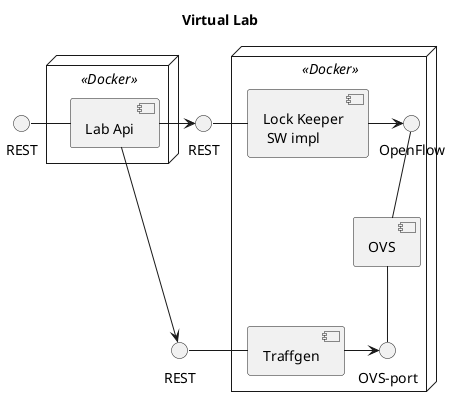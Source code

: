 @startuml

title Virtual Lab

interface "REST" as lab_api_rest
interface "REST" as v_lock_keeper_rest
interface "REST" as v_traffgen_rest


node << Docker >> {
    lab_api_rest - [Lab Api]
}


node << Docker >>  {
    component "Lock Keeper\n SW impl" as lc
    interface "OVS-port" as ovs_port
    v_lock_keeper_rest - lc
    lc -> OpenFlow
    [Lab Api] -> v_lock_keeper_rest
    [Lab Api] -> v_traffgen_rest
    [Traffgen] -> ovs_port

    [Traffgen] - v_traffgen_rest
    ovs_port -up- [OVS]
    OpenFlow -down- [OVS]
}


@enduml
